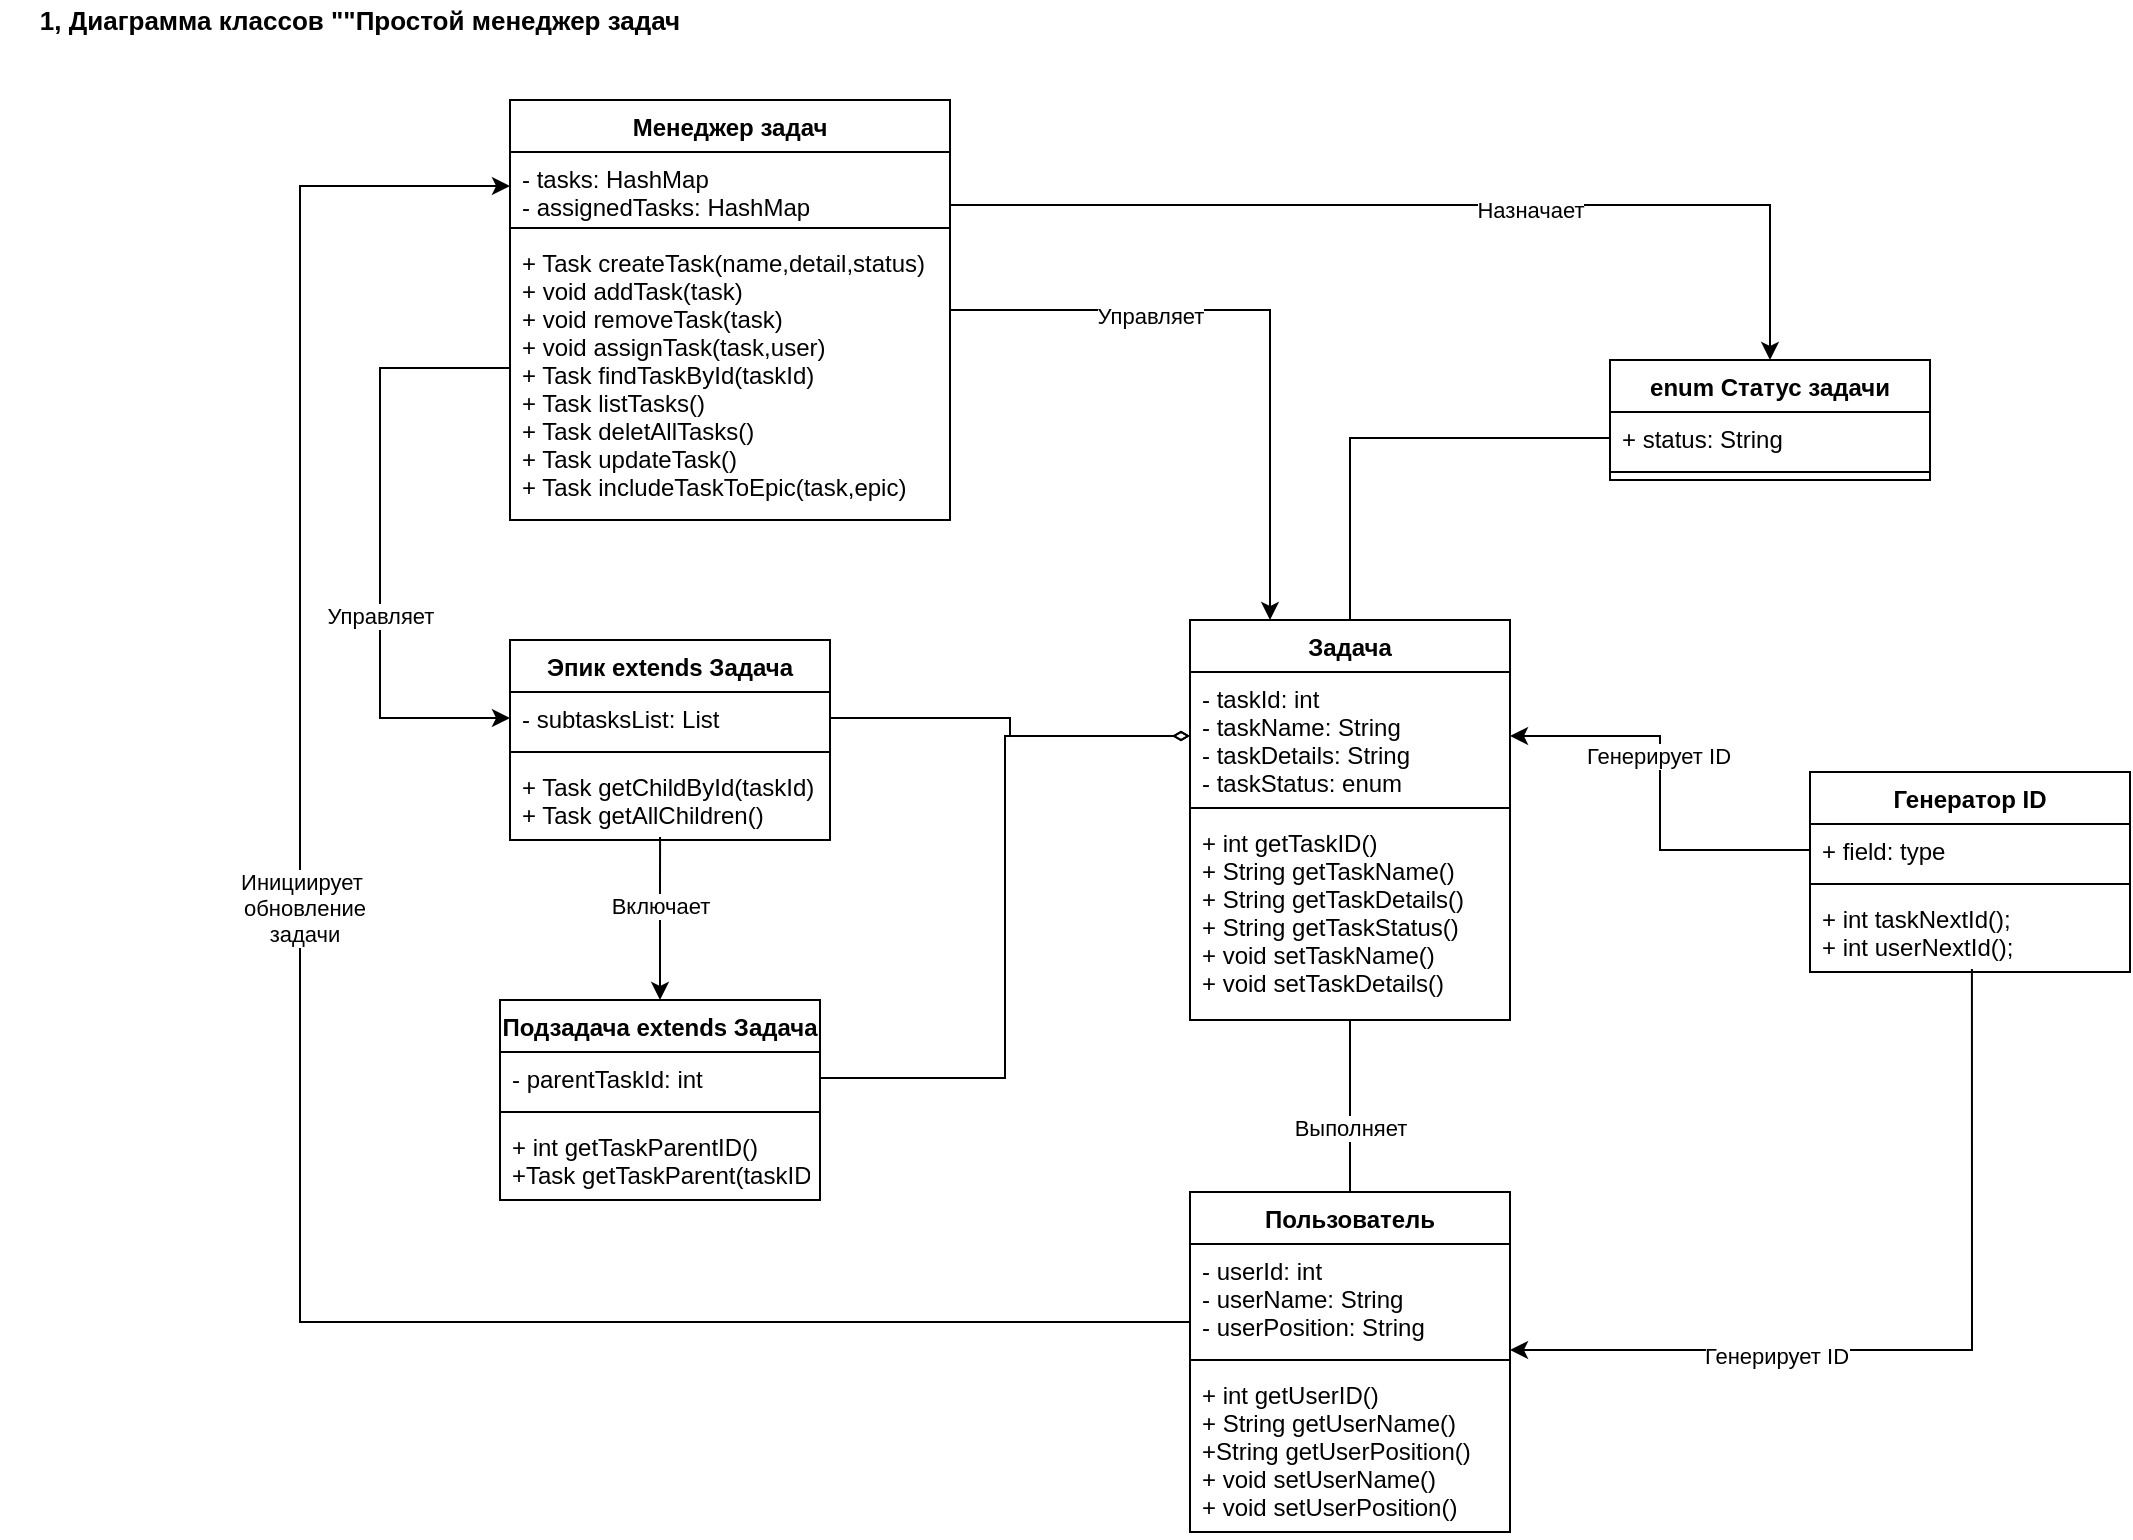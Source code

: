<mxfile version="15.3.8" type="device"><diagram id="q8hWWgr2y78qovtoLiXA" name="Страница 1"><mxGraphModel dx="1278" dy="939" grid="1" gridSize="10" guides="1" tooltips="1" connect="1" arrows="1" fold="1" page="1" pageScale="1" pageWidth="1169" pageHeight="827" math="0" shadow="0"><root><mxCell id="0"/><mxCell id="1" parent="0"/><mxCell id="piQN73Hy_sKVR1Ufa1Ei-34" style="edgeStyle=orthogonalEdgeStyle;rounded=0;orthogonalLoop=1;jettySize=auto;html=1;endArrow=none;endFill=0;" edge="1" parent="1" source="piQN73Hy_sKVR1Ufa1Ei-9" target="piQN73Hy_sKVR1Ufa1Ei-29"><mxGeometry relative="1" as="geometry"/></mxCell><mxCell id="piQN73Hy_sKVR1Ufa1Ei-35" value="Выполняет" style="edgeLabel;html=1;align=center;verticalAlign=middle;resizable=0;points=[];" vertex="1" connectable="0" parent="piQN73Hy_sKVR1Ufa1Ei-34"><mxGeometry x="0.24" relative="1" as="geometry"><mxPoint as="offset"/></mxGeometry></mxCell><mxCell id="piQN73Hy_sKVR1Ufa1Ei-57" style="edgeStyle=orthogonalEdgeStyle;rounded=0;orthogonalLoop=1;jettySize=auto;html=1;entryX=0;entryY=0.5;entryDx=0;entryDy=0;startArrow=none;startFill=0;endArrow=none;endFill=0;" edge="1" parent="1" source="piQN73Hy_sKVR1Ufa1Ei-9" target="piQN73Hy_sKVR1Ufa1Ei-37"><mxGeometry relative="1" as="geometry"/></mxCell><mxCell id="piQN73Hy_sKVR1Ufa1Ei-9" value="Задача" style="swimlane;fontStyle=1;align=center;verticalAlign=top;childLayout=stackLayout;horizontal=1;startSize=26;horizontalStack=0;resizeParent=1;resizeParentMax=0;resizeLast=0;collapsible=1;marginBottom=0;" vertex="1" parent="1"><mxGeometry x="615" y="330" width="160" height="200" as="geometry"><mxRectangle x="350" y="220" width="100" height="26" as="alternateBounds"/></mxGeometry></mxCell><mxCell id="piQN73Hy_sKVR1Ufa1Ei-10" value="- taskId: int&#10;- taskName: String&#10;- taskDetails: String&#10;- taskStatus: enum" style="text;strokeColor=none;fillColor=none;align=left;verticalAlign=top;spacingLeft=4;spacingRight=4;overflow=hidden;rotatable=0;points=[[0,0.5],[1,0.5]];portConstraint=eastwest;" vertex="1" parent="piQN73Hy_sKVR1Ufa1Ei-9"><mxGeometry y="26" width="160" height="64" as="geometry"/></mxCell><mxCell id="piQN73Hy_sKVR1Ufa1Ei-11" value="" style="line;strokeWidth=1;fillColor=none;align=left;verticalAlign=middle;spacingTop=-1;spacingLeft=3;spacingRight=3;rotatable=0;labelPosition=right;points=[];portConstraint=eastwest;" vertex="1" parent="piQN73Hy_sKVR1Ufa1Ei-9"><mxGeometry y="90" width="160" height="8" as="geometry"/></mxCell><mxCell id="piQN73Hy_sKVR1Ufa1Ei-12" value="+ int getTaskID()&#10;+ String getTaskName()&#10;+ String getTaskDetails()&#10;+ String getTaskStatus()&#10;+ void setTaskName()&#10;+ void setTaskDetails()" style="text;strokeColor=none;fillColor=none;align=left;verticalAlign=top;spacingLeft=4;spacingRight=4;overflow=hidden;rotatable=0;points=[[0,0.5],[1,0.5]];portConstraint=eastwest;" vertex="1" parent="piQN73Hy_sKVR1Ufa1Ei-9"><mxGeometry y="98" width="160" height="102" as="geometry"/></mxCell><mxCell id="piQN73Hy_sKVR1Ufa1Ei-13" value="Генератор ID" style="swimlane;fontStyle=1;align=center;verticalAlign=top;childLayout=stackLayout;horizontal=1;startSize=26;horizontalStack=0;resizeParent=1;resizeParentMax=0;resizeLast=0;collapsible=1;marginBottom=0;" vertex="1" parent="1"><mxGeometry x="925" y="406" width="160" height="100" as="geometry"><mxRectangle x="350" y="220" width="100" height="26" as="alternateBounds"/></mxGeometry></mxCell><mxCell id="piQN73Hy_sKVR1Ufa1Ei-14" value="+ field: type" style="text;strokeColor=none;fillColor=none;align=left;verticalAlign=top;spacingLeft=4;spacingRight=4;overflow=hidden;rotatable=0;points=[[0,0.5],[1,0.5]];portConstraint=eastwest;" vertex="1" parent="piQN73Hy_sKVR1Ufa1Ei-13"><mxGeometry y="26" width="160" height="26" as="geometry"/></mxCell><mxCell id="piQN73Hy_sKVR1Ufa1Ei-15" value="" style="line;strokeWidth=1;fillColor=none;align=left;verticalAlign=middle;spacingTop=-1;spacingLeft=3;spacingRight=3;rotatable=0;labelPosition=right;points=[];portConstraint=eastwest;" vertex="1" parent="piQN73Hy_sKVR1Ufa1Ei-13"><mxGeometry y="52" width="160" height="8" as="geometry"/></mxCell><mxCell id="piQN73Hy_sKVR1Ufa1Ei-16" value="+ int taskNextId();&#10;+ int userNextId();" style="text;strokeColor=none;fillColor=none;align=left;verticalAlign=top;spacingLeft=4;spacingRight=4;overflow=hidden;rotatable=0;points=[[0,0.5],[1,0.5]];portConstraint=eastwest;" vertex="1" parent="piQN73Hy_sKVR1Ufa1Ei-13"><mxGeometry y="60" width="160" height="40" as="geometry"/></mxCell><mxCell id="piQN73Hy_sKVR1Ufa1Ei-17" style="edgeStyle=orthogonalEdgeStyle;rounded=0;orthogonalLoop=1;jettySize=auto;html=1;entryX=1;entryY=0.5;entryDx=0;entryDy=0;" edge="1" parent="1" source="piQN73Hy_sKVR1Ufa1Ei-14" target="piQN73Hy_sKVR1Ufa1Ei-10"><mxGeometry relative="1" as="geometry"/></mxCell><mxCell id="piQN73Hy_sKVR1Ufa1Ei-26" value="Генерирует ID" style="edgeLabel;html=1;align=center;verticalAlign=middle;resizable=0;points=[];" vertex="1" connectable="0" parent="piQN73Hy_sKVR1Ufa1Ei-17"><mxGeometry x="0.183" y="1" relative="1" as="geometry"><mxPoint as="offset"/></mxGeometry></mxCell><mxCell id="piQN73Hy_sKVR1Ufa1Ei-43" style="edgeStyle=orthogonalEdgeStyle;rounded=0;orthogonalLoop=1;jettySize=auto;html=1;entryX=0.469;entryY=0.962;entryDx=0;entryDy=0;entryPerimeter=0;startArrow=classic;startFill=1;endArrow=none;endFill=0;" edge="1" parent="1" source="piQN73Hy_sKVR1Ufa1Ei-18" target="piQN73Hy_sKVR1Ufa1Ei-25"><mxGeometry relative="1" as="geometry"><Array as="points"><mxPoint x="350" y="460"/><mxPoint x="350" y="460"/></Array></mxGeometry></mxCell><mxCell id="piQN73Hy_sKVR1Ufa1Ei-44" value="Включает" style="edgeLabel;html=1;align=center;verticalAlign=middle;resizable=0;points=[];" vertex="1" connectable="0" parent="piQN73Hy_sKVR1Ufa1Ei-43"><mxGeometry x="0.235" y="-2" relative="1" as="geometry"><mxPoint x="-2" y="3" as="offset"/></mxGeometry></mxCell><mxCell id="piQN73Hy_sKVR1Ufa1Ei-18" value="Подзадача extends Задача" style="swimlane;fontStyle=1;align=center;verticalAlign=top;childLayout=stackLayout;horizontal=1;startSize=26;horizontalStack=0;resizeParent=1;resizeParentMax=0;resizeLast=0;collapsible=1;marginBottom=0;" vertex="1" parent="1"><mxGeometry x="270" y="520" width="160" height="100" as="geometry"/></mxCell><mxCell id="piQN73Hy_sKVR1Ufa1Ei-19" value="- parentTaskId: int" style="text;strokeColor=none;fillColor=none;align=left;verticalAlign=top;spacingLeft=4;spacingRight=4;overflow=hidden;rotatable=0;points=[[0,0.5],[1,0.5]];portConstraint=eastwest;" vertex="1" parent="piQN73Hy_sKVR1Ufa1Ei-18"><mxGeometry y="26" width="160" height="26" as="geometry"/></mxCell><mxCell id="piQN73Hy_sKVR1Ufa1Ei-20" value="" style="line;strokeWidth=1;fillColor=none;align=left;verticalAlign=middle;spacingTop=-1;spacingLeft=3;spacingRight=3;rotatable=0;labelPosition=right;points=[];portConstraint=eastwest;" vertex="1" parent="piQN73Hy_sKVR1Ufa1Ei-18"><mxGeometry y="52" width="160" height="8" as="geometry"/></mxCell><mxCell id="piQN73Hy_sKVR1Ufa1Ei-21" value="+ int getTaskParentID()&#10;+Task getTaskParent(taskID)" style="text;strokeColor=none;fillColor=none;align=left;verticalAlign=top;spacingLeft=4;spacingRight=4;overflow=hidden;rotatable=0;points=[[0,0.5],[1,0.5]];portConstraint=eastwest;" vertex="1" parent="piQN73Hy_sKVR1Ufa1Ei-18"><mxGeometry y="60" width="160" height="40" as="geometry"/></mxCell><mxCell id="piQN73Hy_sKVR1Ufa1Ei-22" value="Эпик extends Задача" style="swimlane;fontStyle=1;align=center;verticalAlign=top;childLayout=stackLayout;horizontal=1;startSize=26;horizontalStack=0;resizeParent=1;resizeParentMax=0;resizeLast=0;collapsible=1;marginBottom=0;" vertex="1" parent="1"><mxGeometry x="275" y="340" width="160" height="100" as="geometry"/></mxCell><mxCell id="piQN73Hy_sKVR1Ufa1Ei-23" value="- subtasksList: List" style="text;strokeColor=none;fillColor=none;align=left;verticalAlign=top;spacingLeft=4;spacingRight=4;overflow=hidden;rotatable=0;points=[[0,0.5],[1,0.5]];portConstraint=eastwest;" vertex="1" parent="piQN73Hy_sKVR1Ufa1Ei-22"><mxGeometry y="26" width="160" height="26" as="geometry"/></mxCell><mxCell id="piQN73Hy_sKVR1Ufa1Ei-24" value="" style="line;strokeWidth=1;fillColor=none;align=left;verticalAlign=middle;spacingTop=-1;spacingLeft=3;spacingRight=3;rotatable=0;labelPosition=right;points=[];portConstraint=eastwest;" vertex="1" parent="piQN73Hy_sKVR1Ufa1Ei-22"><mxGeometry y="52" width="160" height="8" as="geometry"/></mxCell><mxCell id="piQN73Hy_sKVR1Ufa1Ei-25" value="+ Task getChildById(taskId)&#10;+ Task getAllChildren()" style="text;strokeColor=none;fillColor=none;align=left;verticalAlign=top;spacingLeft=4;spacingRight=4;overflow=hidden;rotatable=0;points=[[0,0.5],[1,0.5]];portConstraint=eastwest;" vertex="1" parent="piQN73Hy_sKVR1Ufa1Ei-22"><mxGeometry y="60" width="160" height="40" as="geometry"/></mxCell><mxCell id="piQN73Hy_sKVR1Ufa1Ei-27" style="edgeStyle=orthogonalEdgeStyle;rounded=0;orthogonalLoop=1;jettySize=auto;html=1;entryX=0;entryY=0.5;entryDx=0;entryDy=0;endArrow=diamondThin;endFill=0;" edge="1" parent="1" source="piQN73Hy_sKVR1Ufa1Ei-23" target="piQN73Hy_sKVR1Ufa1Ei-10"><mxGeometry relative="1" as="geometry"><Array as="points"><mxPoint x="525" y="379"/><mxPoint x="525" y="388"/></Array></mxGeometry></mxCell><mxCell id="piQN73Hy_sKVR1Ufa1Ei-28" style="edgeStyle=orthogonalEdgeStyle;rounded=0;orthogonalLoop=1;jettySize=auto;html=1;endArrow=diamondThin;endFill=0;" edge="1" parent="1" source="piQN73Hy_sKVR1Ufa1Ei-19" target="piQN73Hy_sKVR1Ufa1Ei-10"><mxGeometry relative="1" as="geometry"/></mxCell><mxCell id="piQN73Hy_sKVR1Ufa1Ei-29" value="Пользователь" style="swimlane;fontStyle=1;align=center;verticalAlign=top;childLayout=stackLayout;horizontal=1;startSize=26;horizontalStack=0;resizeParent=1;resizeParentMax=0;resizeLast=0;collapsible=1;marginBottom=0;" vertex="1" parent="1"><mxGeometry x="615" y="616" width="160" height="170" as="geometry"/></mxCell><mxCell id="piQN73Hy_sKVR1Ufa1Ei-30" value="- userId: int&#10;- userName: String&#10;- userPosition: String" style="text;strokeColor=none;fillColor=none;align=left;verticalAlign=top;spacingLeft=4;spacingRight=4;overflow=hidden;rotatable=0;points=[[0,0.5],[1,0.5]];portConstraint=eastwest;" vertex="1" parent="piQN73Hy_sKVR1Ufa1Ei-29"><mxGeometry y="26" width="160" height="54" as="geometry"/></mxCell><mxCell id="piQN73Hy_sKVR1Ufa1Ei-31" value="" style="line;strokeWidth=1;fillColor=none;align=left;verticalAlign=middle;spacingTop=-1;spacingLeft=3;spacingRight=3;rotatable=0;labelPosition=right;points=[];portConstraint=eastwest;" vertex="1" parent="piQN73Hy_sKVR1Ufa1Ei-29"><mxGeometry y="80" width="160" height="8" as="geometry"/></mxCell><mxCell id="piQN73Hy_sKVR1Ufa1Ei-32" value="+ int getUserID()&#10;+ String getUserName()&#10;+String getUserPosition()&#10;+ void setUserName()&#10;+ void setUserPosition()" style="text;strokeColor=none;fillColor=none;align=left;verticalAlign=top;spacingLeft=4;spacingRight=4;overflow=hidden;rotatable=0;points=[[0,0.5],[1,0.5]];portConstraint=eastwest;" vertex="1" parent="piQN73Hy_sKVR1Ufa1Ei-29"><mxGeometry y="88" width="160" height="82" as="geometry"/></mxCell><mxCell id="piQN73Hy_sKVR1Ufa1Ei-36" value="enum Статус задачи" style="swimlane;fontStyle=1;align=center;verticalAlign=top;childLayout=stackLayout;horizontal=1;startSize=26;horizontalStack=0;resizeParent=1;resizeParentMax=0;resizeLast=0;collapsible=1;marginBottom=0;" vertex="1" parent="1"><mxGeometry x="825" y="200" width="160" height="60" as="geometry"/></mxCell><mxCell id="piQN73Hy_sKVR1Ufa1Ei-37" value="+ status: String" style="text;strokeColor=none;fillColor=none;align=left;verticalAlign=top;spacingLeft=4;spacingRight=4;overflow=hidden;rotatable=0;points=[[0,0.5],[1,0.5]];portConstraint=eastwest;" vertex="1" parent="piQN73Hy_sKVR1Ufa1Ei-36"><mxGeometry y="26" width="160" height="26" as="geometry"/></mxCell><mxCell id="piQN73Hy_sKVR1Ufa1Ei-38" value="" style="line;strokeWidth=1;fillColor=none;align=left;verticalAlign=middle;spacingTop=-1;spacingLeft=3;spacingRight=3;rotatable=0;labelPosition=right;points=[];portConstraint=eastwest;" vertex="1" parent="piQN73Hy_sKVR1Ufa1Ei-36"><mxGeometry y="52" width="160" height="8" as="geometry"/></mxCell><mxCell id="piQN73Hy_sKVR1Ufa1Ei-46" style="edgeStyle=orthogonalEdgeStyle;rounded=0;orthogonalLoop=1;jettySize=auto;html=1;entryX=0.506;entryY=0.962;entryDx=0;entryDy=0;entryPerimeter=0;startArrow=classic;startFill=1;endArrow=none;endFill=0;" edge="1" parent="1" source="piQN73Hy_sKVR1Ufa1Ei-30" target="piQN73Hy_sKVR1Ufa1Ei-16"><mxGeometry relative="1" as="geometry"><Array as="points"><mxPoint x="1006" y="695"/></Array></mxGeometry></mxCell><mxCell id="piQN73Hy_sKVR1Ufa1Ei-47" value="Генерирует ID" style="edgeLabel;html=1;align=center;verticalAlign=middle;resizable=0;points=[];" vertex="1" connectable="0" parent="piQN73Hy_sKVR1Ufa1Ei-46"><mxGeometry x="-0.368" y="-3" relative="1" as="geometry"><mxPoint as="offset"/></mxGeometry></mxCell><mxCell id="piQN73Hy_sKVR1Ufa1Ei-52" style="edgeStyle=orthogonalEdgeStyle;rounded=0;orthogonalLoop=1;jettySize=auto;html=1;entryX=0.25;entryY=0;entryDx=0;entryDy=0;startArrow=none;startFill=0;endArrow=classic;endFill=1;" edge="1" parent="1" source="piQN73Hy_sKVR1Ufa1Ei-48" target="piQN73Hy_sKVR1Ufa1Ei-9"><mxGeometry relative="1" as="geometry"/></mxCell><mxCell id="piQN73Hy_sKVR1Ufa1Ei-53" value="Управляет" style="edgeLabel;html=1;align=center;verticalAlign=middle;resizable=0;points=[];" vertex="1" connectable="0" parent="piQN73Hy_sKVR1Ufa1Ei-52"><mxGeometry x="-0.365" y="-3" relative="1" as="geometry"><mxPoint as="offset"/></mxGeometry></mxCell><mxCell id="piQN73Hy_sKVR1Ufa1Ei-56" style="edgeStyle=orthogonalEdgeStyle;rounded=0;orthogonalLoop=1;jettySize=auto;html=1;exitX=1;exitY=0.25;exitDx=0;exitDy=0;entryX=0.5;entryY=0;entryDx=0;entryDy=0;startArrow=none;startFill=0;endArrow=classic;endFill=1;" edge="1" parent="1" source="piQN73Hy_sKVR1Ufa1Ei-48" target="piQN73Hy_sKVR1Ufa1Ei-36"><mxGeometry relative="1" as="geometry"/></mxCell><mxCell id="piQN73Hy_sKVR1Ufa1Ei-58" value="Назначает" style="edgeLabel;html=1;align=center;verticalAlign=middle;resizable=0;points=[];" vertex="1" connectable="0" parent="piQN73Hy_sKVR1Ufa1Ei-56"><mxGeometry x="0.189" y="-1" relative="1" as="geometry"><mxPoint y="1" as="offset"/></mxGeometry></mxCell><mxCell id="piQN73Hy_sKVR1Ufa1Ei-48" value="Менеджер задач" style="swimlane;fontStyle=1;align=center;verticalAlign=top;childLayout=stackLayout;horizontal=1;startSize=26;horizontalStack=0;resizeParent=1;resizeParentMax=0;resizeLast=0;collapsible=1;marginBottom=0;" vertex="1" parent="1"><mxGeometry x="275" y="70" width="220" height="210" as="geometry"/></mxCell><mxCell id="piQN73Hy_sKVR1Ufa1Ei-49" value="- tasks: HashMap&#10;- assignedTasks: HashMap" style="text;strokeColor=none;fillColor=none;align=left;verticalAlign=top;spacingLeft=4;spacingRight=4;overflow=hidden;rotatable=0;points=[[0,0.5],[1,0.5]];portConstraint=eastwest;" vertex="1" parent="piQN73Hy_sKVR1Ufa1Ei-48"><mxGeometry y="26" width="220" height="34" as="geometry"/></mxCell><mxCell id="piQN73Hy_sKVR1Ufa1Ei-50" value="" style="line;strokeWidth=1;fillColor=none;align=left;verticalAlign=middle;spacingTop=-1;spacingLeft=3;spacingRight=3;rotatable=0;labelPosition=right;points=[];portConstraint=eastwest;" vertex="1" parent="piQN73Hy_sKVR1Ufa1Ei-48"><mxGeometry y="60" width="220" height="8" as="geometry"/></mxCell><mxCell id="piQN73Hy_sKVR1Ufa1Ei-51" value="+ Task createTask(name,detail,status)&#10;+ void addTask(task)&#10;+ void removeTask(task)&#10;+ void assignTask(task,user)&#10;+ Task findTaskById(taskId)&#10;+ Task listTasks()&#10;+ Task deletAllTasks()&#10;+ Task updateTask()&#10;+ Task includeTaskToEpic(task,epic)&#10;&#10;" style="text;strokeColor=none;fillColor=none;align=left;verticalAlign=top;spacingLeft=4;spacingRight=4;overflow=hidden;rotatable=0;points=[[0,0.5],[1,0.5]];portConstraint=eastwest;" vertex="1" parent="piQN73Hy_sKVR1Ufa1Ei-48"><mxGeometry y="68" width="220" height="142" as="geometry"/></mxCell><mxCell id="piQN73Hy_sKVR1Ufa1Ei-54" style="edgeStyle=orthogonalEdgeStyle;rounded=0;orthogonalLoop=1;jettySize=auto;html=1;entryX=0;entryY=0.5;entryDx=0;entryDy=0;startArrow=none;startFill=0;endArrow=classic;endFill=1;" edge="1" parent="1" source="piQN73Hy_sKVR1Ufa1Ei-30" target="piQN73Hy_sKVR1Ufa1Ei-49"><mxGeometry relative="1" as="geometry"><Array as="points"><mxPoint x="170" y="681"/><mxPoint x="170" y="113"/></Array></mxGeometry></mxCell><mxCell id="piQN73Hy_sKVR1Ufa1Ei-55" value="Text" style="edgeLabel;html=1;align=center;verticalAlign=middle;resizable=0;points=[];" vertex="1" connectable="0" parent="piQN73Hy_sKVR1Ufa1Ei-54"><mxGeometry x="0.162" y="-2" relative="1" as="geometry"><mxPoint as="offset"/></mxGeometry></mxCell><mxCell id="piQN73Hy_sKVR1Ufa1Ei-60" value="Инициирует&amp;nbsp;&lt;br&gt;обновление&lt;br&gt;задачи" style="edgeLabel;html=1;align=center;verticalAlign=middle;resizable=0;points=[];" vertex="1" connectable="0" parent="piQN73Hy_sKVR1Ufa1Ei-54"><mxGeometry x="0.166" y="-2" relative="1" as="geometry"><mxPoint as="offset"/></mxGeometry></mxCell><mxCell id="piQN73Hy_sKVR1Ufa1Ei-61" style="edgeStyle=orthogonalEdgeStyle;rounded=0;orthogonalLoop=1;jettySize=auto;html=1;entryX=0;entryY=0.5;entryDx=0;entryDy=0;startArrow=none;startFill=0;endArrow=classic;endFill=1;" edge="1" parent="1" source="piQN73Hy_sKVR1Ufa1Ei-51" target="piQN73Hy_sKVR1Ufa1Ei-23"><mxGeometry relative="1" as="geometry"><Array as="points"><mxPoint x="210" y="204"/><mxPoint x="210" y="379"/></Array></mxGeometry></mxCell><mxCell id="piQN73Hy_sKVR1Ufa1Ei-62" value="Управляет" style="edgeLabel;html=1;align=center;verticalAlign=middle;resizable=0;points=[];" vertex="1" connectable="0" parent="piQN73Hy_sKVR1Ufa1Ei-61"><mxGeometry x="0.239" relative="1" as="geometry"><mxPoint as="offset"/></mxGeometry></mxCell><mxCell id="piQN73Hy_sKVR1Ufa1Ei-63" value="1, Диаграмма классов &quot;&quot;Простой менеджер задач" style="text;html=1;strokeColor=none;fillColor=none;align=center;verticalAlign=middle;whiteSpace=wrap;rounded=0;fontStyle=1;fontSize=13;" vertex="1" parent="1"><mxGeometry x="20" y="20" width="360" height="20" as="geometry"/></mxCell></root></mxGraphModel></diagram></mxfile>